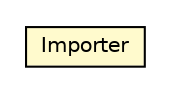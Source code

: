 #!/usr/local/bin/dot
#
# Class diagram 
# Generated by UMLGraph version R5_6-24-gf6e263 (http://www.umlgraph.org/)
#

digraph G {
	edge [fontname="Helvetica",fontsize=10,labelfontname="Helvetica",labelfontsize=10];
	node [fontname="Helvetica",fontsize=10,shape=plaintext];
	nodesep=0.25;
	ranksep=0.5;
	// org.universAAL.ri.gateway.Importer
	c17990 [label=<<table title="org.universAAL.ri.gateway.Importer" border="0" cellborder="1" cellspacing="0" cellpadding="2" port="p" bgcolor="lemonChiffon" href="./Importer.html">
		<tr><td><table border="0" cellspacing="0" cellpadding="1">
<tr><td align="center" balign="center"> Importer </td></tr>
		</table></td></tr>
		</table>>, URL="./Importer.html", fontname="Helvetica", fontcolor="black", fontsize=10.0];
}

